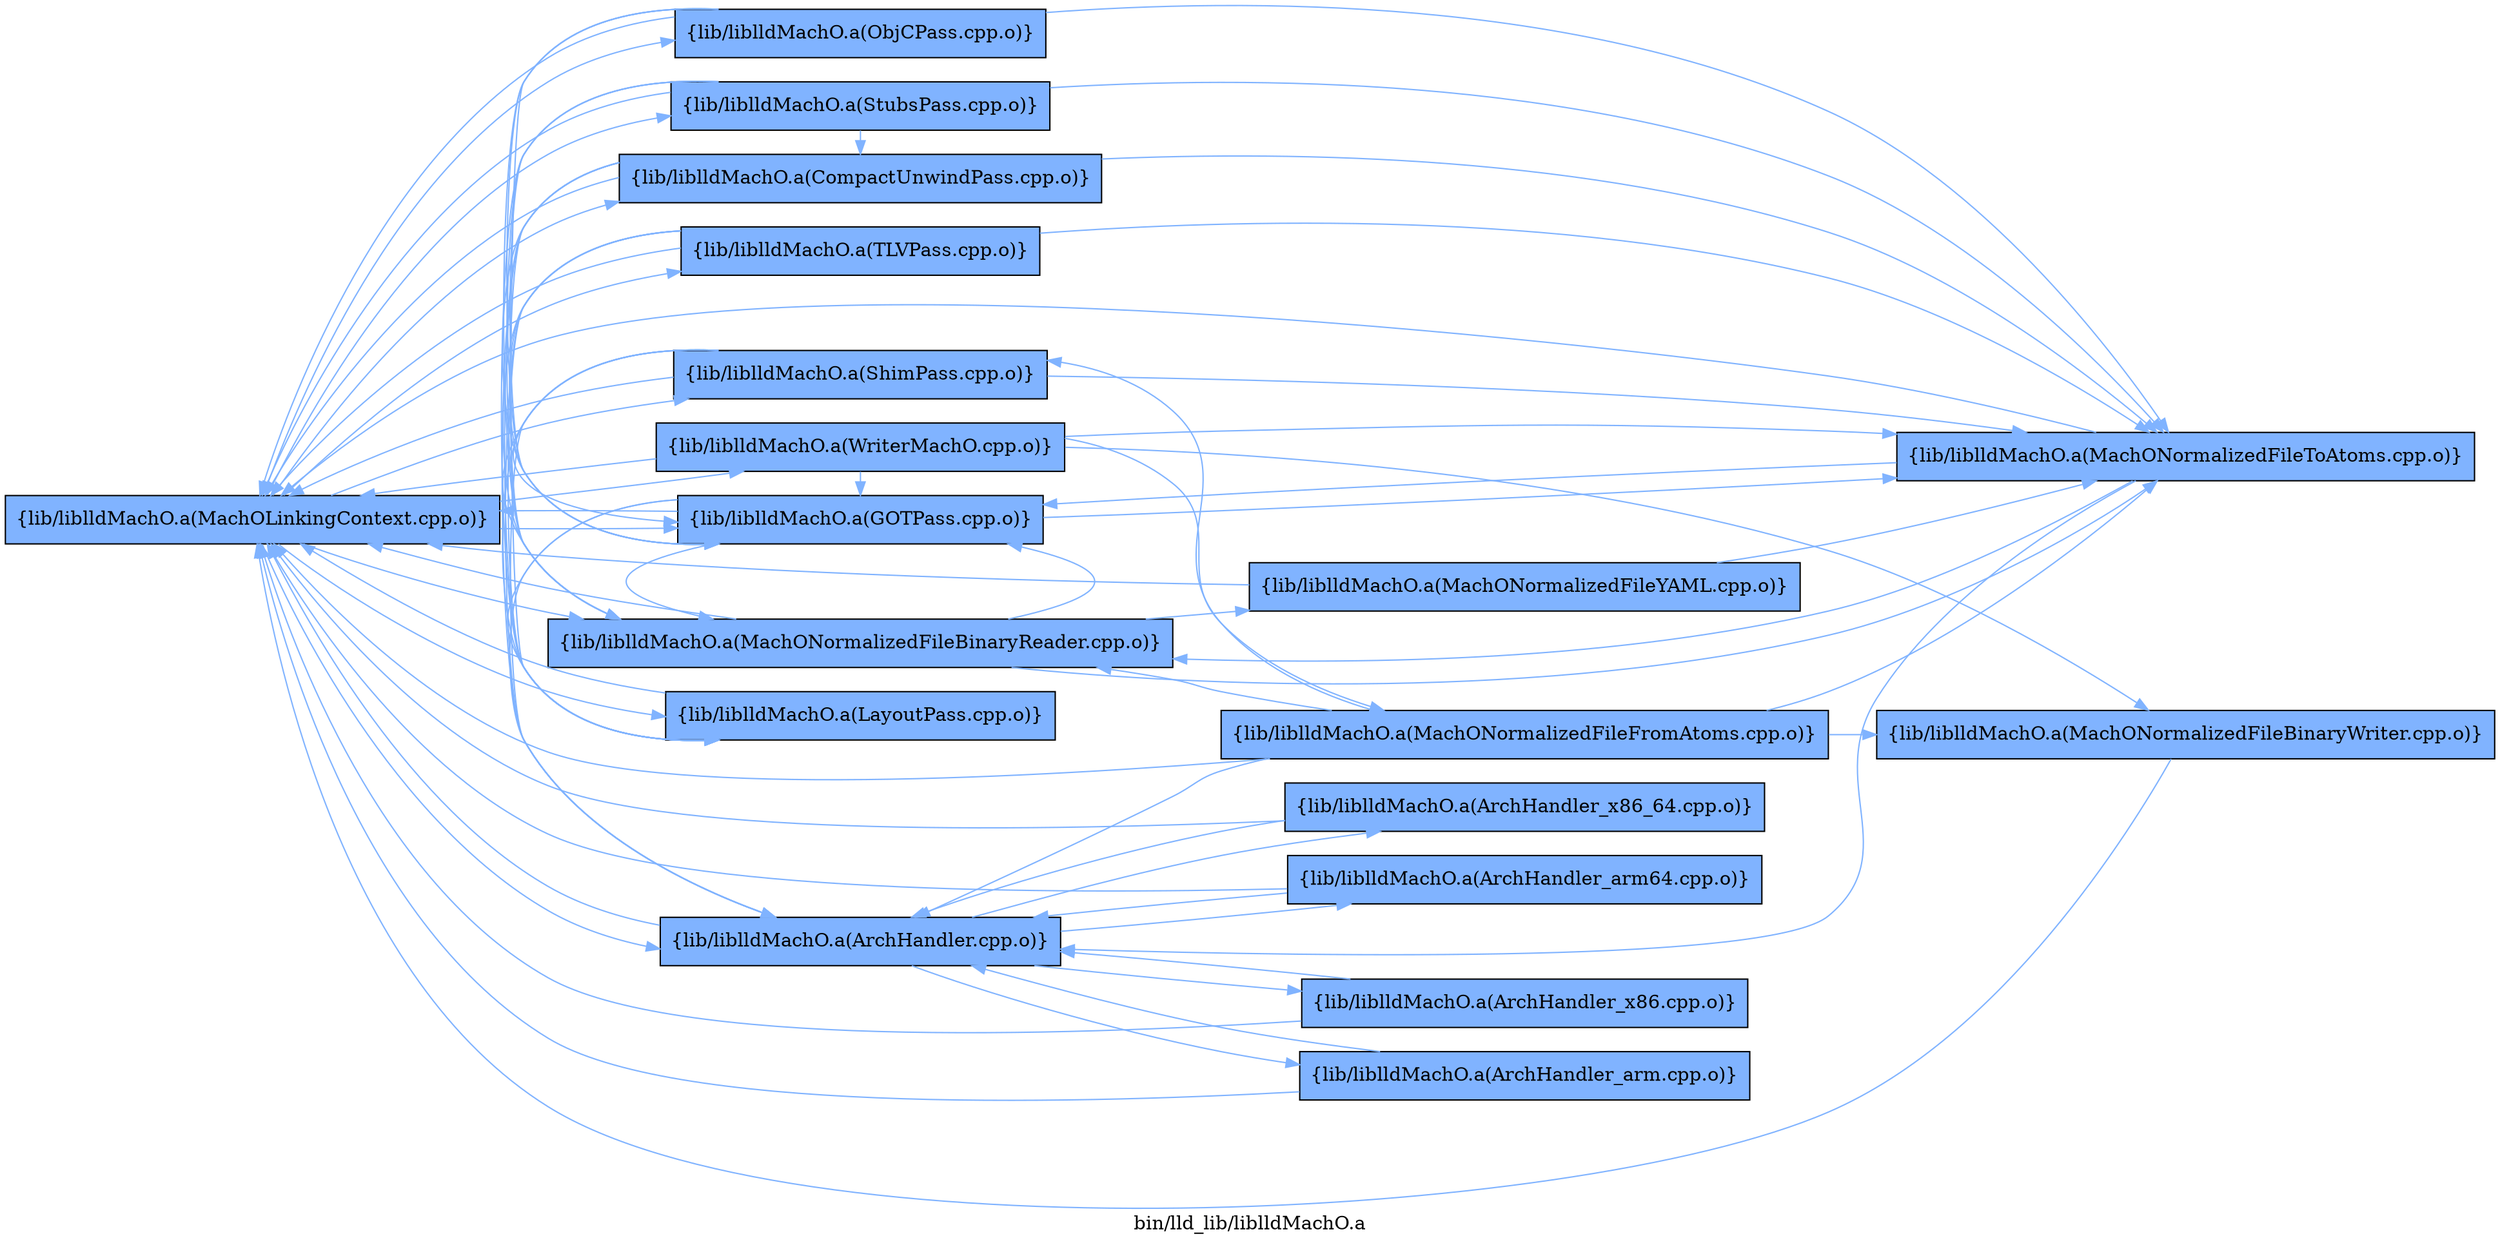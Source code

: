 digraph "bin/lld_lib/liblldMachO.a" {
	label="bin/lld_lib/liblldMachO.a";
	rankdir=LR;
	{ rank=same; Node0x561a2e69e098;  }
	{ rank=same; Node0x561a2e69e318; Node0x561a2e67a8c8; Node0x561a2e67bc28; Node0x561a2e67c308; Node0x561a2e67c178; Node0x561a2e68cb18; Node0x561a2e68cc08; Node0x561a2e68d978; Node0x561a2e68da18; Node0x561a2e68e698;  }

	Node0x561a2e69e098 [shape=record,shape=box,group=1,style=filled,fillcolor="0.600000 0.5 1",label="{lib/liblldMachO.a(MachOLinkingContext.cpp.o)}"];
	Node0x561a2e69e098 -> Node0x561a2e69e318[color="0.600000 0.5 1"];
	Node0x561a2e69e098 -> Node0x561a2e67a8c8[color="0.600000 0.5 1"];
	Node0x561a2e69e098 -> Node0x561a2e67bc28[color="0.600000 0.5 1"];
	Node0x561a2e69e098 -> Node0x561a2e67c308[color="0.600000 0.5 1"];
	Node0x561a2e69e098 -> Node0x561a2e67c178[color="0.600000 0.5 1"];
	Node0x561a2e69e098 -> Node0x561a2e68cb18[color="0.600000 0.5 1"];
	Node0x561a2e69e098 -> Node0x561a2e68cc08[color="0.600000 0.5 1"];
	Node0x561a2e69e098 -> Node0x561a2e68d978[color="0.600000 0.5 1"];
	Node0x561a2e69e098 -> Node0x561a2e68da18[color="0.600000 0.5 1"];
	Node0x561a2e69e098 -> Node0x561a2e68e698[color="0.600000 0.5 1"];
	Node0x561a2e67c178 [shape=record,shape=box,group=1,style=filled,fillcolor="0.600000 0.5 1",label="{lib/liblldMachO.a(MachONormalizedFileBinaryReader.cpp.o)}"];
	Node0x561a2e67c178 -> Node0x561a2e69e098[color="0.600000 0.5 1"];
	Node0x561a2e67c178 -> Node0x561a2e67bc28[color="0.600000 0.5 1"];
	Node0x561a2e67c178 -> Node0x561a2e67c8f8[color="0.600000 0.5 1"];
	Node0x561a2e67c178 -> Node0x561a2e67dac8[color="0.600000 0.5 1"];
	Node0x561a2e69e318 [shape=record,shape=box,group=1,style=filled,fillcolor="0.600000 0.5 1",label="{lib/liblldMachO.a(ArchHandler.cpp.o)}"];
	Node0x561a2e69e318 -> Node0x561a2e69e098[color="0.600000 0.5 1"];
	Node0x561a2e69e318 -> Node0x561a2e678d98[color="0.600000 0.5 1"];
	Node0x561a2e69e318 -> Node0x561a2e679dd8[color="0.600000 0.5 1"];
	Node0x561a2e69e318 -> Node0x561a2e67a558[color="0.600000 0.5 1"];
	Node0x561a2e69e318 -> Node0x561a2e67a328[color="0.600000 0.5 1"];
	Node0x561a2e67a8c8 [shape=record,shape=box,group=1,style=filled,fillcolor="0.600000 0.5 1",label="{lib/liblldMachO.a(LayoutPass.cpp.o)}"];
	Node0x561a2e67a8c8 -> Node0x561a2e69e098[color="0.600000 0.5 1"];
	Node0x561a2e67bc28 [shape=record,shape=box,group=1,style=filled,fillcolor="0.600000 0.5 1",label="{lib/liblldMachO.a(GOTPass.cpp.o)}"];
	Node0x561a2e67bc28 -> Node0x561a2e69e098[color="0.600000 0.5 1"];
	Node0x561a2e67bc28 -> Node0x561a2e69e318[color="0.600000 0.5 1"];
	Node0x561a2e67bc28 -> Node0x561a2e67a8c8[color="0.600000 0.5 1"];
	Node0x561a2e67bc28 -> Node0x561a2e67c178[color="0.600000 0.5 1"];
	Node0x561a2e67bc28 -> Node0x561a2e67c8f8[color="0.600000 0.5 1"];
	Node0x561a2e67c308 [shape=record,shape=box,group=1,style=filled,fillcolor="0.600000 0.5 1",label="{lib/liblldMachO.a(CompactUnwindPass.cpp.o)}"];
	Node0x561a2e67c308 -> Node0x561a2e69e098[color="0.600000 0.5 1"];
	Node0x561a2e67c308 -> Node0x561a2e69e318[color="0.600000 0.5 1"];
	Node0x561a2e67c308 -> Node0x561a2e67a8c8[color="0.600000 0.5 1"];
	Node0x561a2e67c308 -> Node0x561a2e67bc28[color="0.600000 0.5 1"];
	Node0x561a2e67c308 -> Node0x561a2e67c178[color="0.600000 0.5 1"];
	Node0x561a2e67c308 -> Node0x561a2e67c8f8[color="0.600000 0.5 1"];
	Node0x561a2e68cb18 [shape=record,shape=box,group=1,style=filled,fillcolor="0.600000 0.5 1",label="{lib/liblldMachO.a(ObjCPass.cpp.o)}"];
	Node0x561a2e68cb18 -> Node0x561a2e69e098[color="0.600000 0.5 1"];
	Node0x561a2e68cb18 -> Node0x561a2e67a8c8[color="0.600000 0.5 1"];
	Node0x561a2e68cb18 -> Node0x561a2e67bc28[color="0.600000 0.5 1"];
	Node0x561a2e68cb18 -> Node0x561a2e67c178[color="0.600000 0.5 1"];
	Node0x561a2e68cb18 -> Node0x561a2e67c8f8[color="0.600000 0.5 1"];
	Node0x561a2e68cc08 [shape=record,shape=box,group=1,style=filled,fillcolor="0.600000 0.5 1",label="{lib/liblldMachO.a(ShimPass.cpp.o)}"];
	Node0x561a2e68cc08 -> Node0x561a2e69e098[color="0.600000 0.5 1"];
	Node0x561a2e68cc08 -> Node0x561a2e69e318[color="0.600000 0.5 1"];
	Node0x561a2e68cc08 -> Node0x561a2e67a8c8[color="0.600000 0.5 1"];
	Node0x561a2e68cc08 -> Node0x561a2e67bc28[color="0.600000 0.5 1"];
	Node0x561a2e68cc08 -> Node0x561a2e67c178[color="0.600000 0.5 1"];
	Node0x561a2e68cc08 -> Node0x561a2e67c8f8[color="0.600000 0.5 1"];
	Node0x561a2e68d978 [shape=record,shape=box,group=1,style=filled,fillcolor="0.600000 0.5 1",label="{lib/liblldMachO.a(StubsPass.cpp.o)}"];
	Node0x561a2e68d978 -> Node0x561a2e69e098[color="0.600000 0.5 1"];
	Node0x561a2e68d978 -> Node0x561a2e67a8c8[color="0.600000 0.5 1"];
	Node0x561a2e68d978 -> Node0x561a2e67bc28[color="0.600000 0.5 1"];
	Node0x561a2e68d978 -> Node0x561a2e67c308[color="0.600000 0.5 1"];
	Node0x561a2e68d978 -> Node0x561a2e67c178[color="0.600000 0.5 1"];
	Node0x561a2e68d978 -> Node0x561a2e67c8f8[color="0.600000 0.5 1"];
	Node0x561a2e68da18 [shape=record,shape=box,group=1,style=filled,fillcolor="0.600000 0.5 1",label="{lib/liblldMachO.a(TLVPass.cpp.o)}"];
	Node0x561a2e68da18 -> Node0x561a2e69e098[color="0.600000 0.5 1"];
	Node0x561a2e68da18 -> Node0x561a2e69e318[color="0.600000 0.5 1"];
	Node0x561a2e68da18 -> Node0x561a2e67a8c8[color="0.600000 0.5 1"];
	Node0x561a2e68da18 -> Node0x561a2e67bc28[color="0.600000 0.5 1"];
	Node0x561a2e68da18 -> Node0x561a2e67c178[color="0.600000 0.5 1"];
	Node0x561a2e68da18 -> Node0x561a2e67c8f8[color="0.600000 0.5 1"];
	Node0x561a2e68e698 [shape=record,shape=box,group=1,style=filled,fillcolor="0.600000 0.5 1",label="{lib/liblldMachO.a(WriterMachO.cpp.o)}"];
	Node0x561a2e68e698 -> Node0x561a2e69e098[color="0.600000 0.5 1"];
	Node0x561a2e68e698 -> Node0x561a2e67bc28[color="0.600000 0.5 1"];
	Node0x561a2e68e698 -> Node0x561a2e67c8f8[color="0.600000 0.5 1"];
	Node0x561a2e68e698 -> Node0x561a2e68ea58[color="0.600000 0.5 1"];
	Node0x561a2e68e698 -> Node0x561a2e68f6d8[color="0.600000 0.5 1"];
	Node0x561a2e678d98 [shape=record,shape=box,group=1,style=filled,fillcolor="0.600000 0.5 1",label="{lib/liblldMachO.a(ArchHandler_x86_64.cpp.o)}"];
	Node0x561a2e678d98 -> Node0x561a2e69e098[color="0.600000 0.5 1"];
	Node0x561a2e678d98 -> Node0x561a2e69e318[color="0.600000 0.5 1"];
	Node0x561a2e679dd8 [shape=record,shape=box,group=1,style=filled,fillcolor="0.600000 0.5 1",label="{lib/liblldMachO.a(ArchHandler_arm64.cpp.o)}"];
	Node0x561a2e679dd8 -> Node0x561a2e69e098[color="0.600000 0.5 1"];
	Node0x561a2e679dd8 -> Node0x561a2e69e318[color="0.600000 0.5 1"];
	Node0x561a2e67a558 [shape=record,shape=box,group=1,style=filled,fillcolor="0.600000 0.5 1",label="{lib/liblldMachO.a(ArchHandler_x86.cpp.o)}"];
	Node0x561a2e67a558 -> Node0x561a2e69e098[color="0.600000 0.5 1"];
	Node0x561a2e67a558 -> Node0x561a2e69e318[color="0.600000 0.5 1"];
	Node0x561a2e67a328 [shape=record,shape=box,group=1,style=filled,fillcolor="0.600000 0.5 1",label="{lib/liblldMachO.a(ArchHandler_arm.cpp.o)}"];
	Node0x561a2e67a328 -> Node0x561a2e69e098[color="0.600000 0.5 1"];
	Node0x561a2e67a328 -> Node0x561a2e69e318[color="0.600000 0.5 1"];
	Node0x561a2e67c8f8 [shape=record,shape=box,group=1,style=filled,fillcolor="0.600000 0.5 1",label="{lib/liblldMachO.a(MachONormalizedFileToAtoms.cpp.o)}"];
	Node0x561a2e67c8f8 -> Node0x561a2e69e098[color="0.600000 0.5 1"];
	Node0x561a2e67c8f8 -> Node0x561a2e69e318[color="0.600000 0.5 1"];
	Node0x561a2e67c8f8 -> Node0x561a2e67bc28[color="0.600000 0.5 1"];
	Node0x561a2e67c8f8 -> Node0x561a2e67c178[color="0.600000 0.5 1"];
	Node0x561a2e67dac8 [shape=record,shape=box,group=1,style=filled,fillcolor="0.600000 0.5 1",label="{lib/liblldMachO.a(MachONormalizedFileYAML.cpp.o)}"];
	Node0x561a2e67dac8 -> Node0x561a2e69e098[color="0.600000 0.5 1"];
	Node0x561a2e67dac8 -> Node0x561a2e67c8f8[color="0.600000 0.5 1"];
	Node0x561a2e68ea58 [shape=record,shape=box,group=1,style=filled,fillcolor="0.600000 0.5 1",label="{lib/liblldMachO.a(MachONormalizedFileFromAtoms.cpp.o)}"];
	Node0x561a2e68ea58 -> Node0x561a2e69e098[color="0.600000 0.5 1"];
	Node0x561a2e68ea58 -> Node0x561a2e69e318[color="0.600000 0.5 1"];
	Node0x561a2e68ea58 -> Node0x561a2e67c178[color="0.600000 0.5 1"];
	Node0x561a2e68ea58 -> Node0x561a2e67c8f8[color="0.600000 0.5 1"];
	Node0x561a2e68ea58 -> Node0x561a2e68cc08[color="0.600000 0.5 1"];
	Node0x561a2e68ea58 -> Node0x561a2e68f6d8[color="0.600000 0.5 1"];
	Node0x561a2e68f6d8 [shape=record,shape=box,group=1,style=filled,fillcolor="0.600000 0.5 1",label="{lib/liblldMachO.a(MachONormalizedFileBinaryWriter.cpp.o)}"];
	Node0x561a2e68f6d8 -> Node0x561a2e69e098[color="0.600000 0.5 1"];
}
